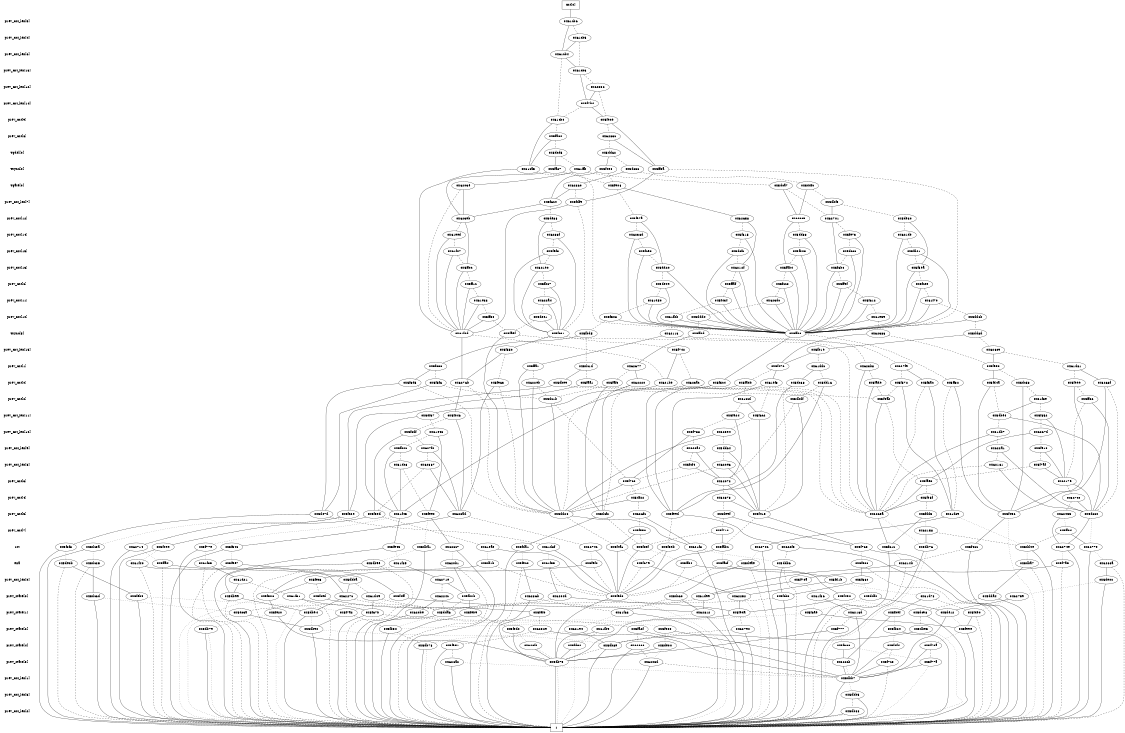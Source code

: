 digraph "DD" {
size = "7.5,10"
center = true;
edge [dir = none];
{ node [shape = plaintext];
  edge [style = invis];
  "CONST NODES" [style = invis];
" prev_cnt_len[5] " -> " prev_cnt_len[4] " -> " prev_cnt_len[6] " -> " prev_cnt_len[13] " -> " prev_cnt_len[12] " -> " prev_cnt_len[14] " -> " prev_cnt[9] " -> " prev_cnt[8] " -> " Tgdel[0] " -> " Tsync[0] " -> " Tgate[0] " -> " prev_cnt_len[7] " -> " prev_cnt[12] " -> " prev_cnt[14] " -> " prev_cnt[15] " -> " prev_cnt[13] " -> " prev_cnt[6] " -> " prev_cnt[11] " -> " prev_cnt[10] " -> " Tsync[5] " -> " prev_cnt_len[15] " -> " prev_cnt[1] " -> " prev_cnt[0] " -> " prev_cnt[2] " -> " prev_cnt_len[11] " -> " prev_cnt_len[10] " -> " prev_cnt_len[9] " -> " prev_cnt_len[8] " -> " prev_cnt[3] " -> " prev_cnt[4] " -> " prev_cnt[5] " -> " prev_cnt[7] " -> " rst " -> " ena " -> " prev_cnt_len[0] " -> " prev_state[0] " -> " prev_state[1] " -> " prev_state[2] " -> " prev_state[4] " -> " prev_state[3] " -> " prev_cnt_len[1] " -> " prev_cnt_len[3] " -> " prev_cnt_len[2] " -> "CONST NODES"; 
}
{ rank = same; node [shape = box]; edge [style = invis];
"  cnt[0]  "; }
{ rank = same; " prev_cnt_len[5] ";
"0x61cb6";
}
{ rank = same; " prev_cnt_len[4] ";
"0x61cb5";
}
{ rank = same; " prev_cnt_len[6] ";
"0x61cb4";
}
{ rank = same; " prev_cnt_len[13] ";
"0x61cb3";
}
{ rank = same; " prev_cnt_len[12] ";
"0x62332";
}
{ rank = same; " prev_cnt_len[14] ";
"0x5f7b4";
}
{ rank = same; " prev_cnt[9] ";
"0x61cb0";
"0x5f90e";
}
{ rank = same; " prev_cnt[8] ";
"0x5fa62";
"0x6283c";
}
{ rank = same; " Tgdel[0] ";
"0x5dcd5";
"0x5dd62";
}
{ rank = same; " Tsync[0] ";
"0x5dc36";
"0x5fa67";
"0x61ffb";
"0x61ca5";
"0x5ff3a";
"0x5f4e8";
}
{ rank = same; " Tgate[0] ";
"0x62360";
"0x5f906";
"0x6203e";
"0x5dca7";
"0x5ddfc";
}
{ rank = same; " prev_cnt_len[7] ";
"0x5fdf9";
"0x5f6c4";
"0x5dbf5";
}
{ rank = same; " prev_cnt[12] ";
"0x623c5";
"0x5de88";
"0x623eb";
"0x62658";
"0x5de30";
"0x62701";
"0x5fe7a";
}
{ rank = same; " prev_cnt[14] ";
"0x6238f";
"0x621de";
"0x5dd33";
"0x5f615";
"0x5fe73";
"0x61eed";
"0x6238d";
}
{ rank = same; " prev_cnt[15] ";
"0x61f07";
"0x5dcc6";
"0x5fc98";
"0x5fb03";
"0x5dcfc";
"0x5fd21";
"0x5f9f3";
}
{ rank = same; " prev_cnt[13] ";
"0x5f6bc";
"0x5f59a";
"0x5ff0c";
"0x6212f";
"0x5fab4";
"0x5dd20";
"0x62190";
}
{ rank = same; " prev_cnt[6] ";
"0x5ffaf";
"0x5fb67";
"0x5fcc8";
"0x5fcee";
"0x5ff9f";
"0x5ff1c";
"0x5de49";
}
{ rank = same; " prev_cnt[11] ";
"0x623dc";
"0x622a4";
"0x61d50";
"0x5f43f";
"0x61e33";
"0x61f70";
"0x5f612";
}
{ rank = same; " prev_cnt[10] ";
"0x5dee1";
"0x5ff30";
"0x5ddd4";
"0x5f508";
"0x5ddcb";
"0x61e59";
"0x61fbb";
}
{ rank = same; " Tsync[5] ";
"0x5fc31";
"0x5faef";
"0x5fbd5";
"0x62113";
"0x5dd8d";
"0x61f2d";
"0x5ff2d";
"0x5ff2c";
"0x62386";
}
{ rank = same; " prev_cnt_len[15] ";
"0x5f550";
"0x5f742";
"0x5fb19";
"0x626c9";
}
{ rank = same; " prev_cnt[1] ";
"0x627f9";
"0x5dc1d";
"0x5f836";
"0x5ffa1";
"0x61d81";
"0x62677";
"0x61ddc";
"0x5f953";
"0x623b8";
"0x5f476";
}
{ rank = same; " prev_cnt[0] ";
"0x5f5c4";
"0x5f5f6";
"0x5faa1";
"0x5f5ac";
"0x621be";
"0x5fa0b";
"0x5f963";
"0x5f3d5";
"0x5fafc";
"0x5fd4a";
"0x5f572";
"0x5f999";
"0x623ac";
"0x6276b";
"0x5dd16";
"0x62220";
"0x61ef8";
"0x5fad9";
"0x5dc53";
"0x5dbe9";
"0x5ff82";
"0x6268f";
"0x5dc68";
"0x622eb";
}
{ rank = same; " prev_cnt[2] ";
"0x5f4ab";
"0x61f3e";
"0x5dc1b";
"0x5ff66";
"0x61ccd";
"0x5dbdf";
}
{ rank = same; " prev_cnt_len[11] ";
"0x5fb46";
"0x5dbe4";
"0x5f924";
"0x5f6c2";
"0x5df37";
"0x5f852";
}
{ rank = same; " prev_cnt_len[10] ";
"0x61e43";
"0x62394";
"0x61db7";
"0x5f738";
"0x6267d";
"0x5fcdf";
}
{ rank = same; " prev_cnt_len[9] ";
"0x622a1";
"0x626a4";
"0x5dd64";
"0x5fb2c";
"0x5f918";
"0x627f0";
}
{ rank = same; " prev_cnt_len[8] ";
"0x62181";
"0x61dc6";
"0x5fcf4";
"0x620e6";
"0x62387";
"0x5f7af";
}
{ rank = same; " prev_cnt[3] ";
"0x5f7c0";
"0x62072";
"0x62179";
"0x5fae3";
}
{ rank = same; " prev_cnt[4] ";
"0x62878";
"0x5df22";
"0x627c0";
"0x5f95f";
}
{ rank = same; " prev_cnt[5] ";
"0x5fee0";
"0x62455";
"0x626fc";
"0x5dcf2";
"0x5f415";
"0x628ad";
"0x6265a";
"0x5dc80";
"0x5f456";
"0x5de9f";
"0x61dc9";
"0x61f45";
"0x5fe29";
"0x5dd28";
"0x5fe9d";
"0x5de7d";
"0x5f5ed";
"0x5fdd5";
}
{ rank = same; " prev_cnt[7] ";
"0x5ff04";
"0x5fe58";
"0x5f712";
"0x62158";
}
{ rank = same; " rst ";
"0x6277e";
"0x5fda1";
"0x6274c";
"0x5fe45";
"0x61eae";
"0x6274e";
"0x5f46c";
"0x5f81c";
"0x5f8f8";
"0x5f54c";
"0x5fc9f";
"0x5f763";
"0x5dba1";
"0x5fabc";
"0x5dc5a";
"0x5dd4e";
"0x62714";
"0x5f77e";
"0x61d8f";
"0x626c7";
"0x6270c";
"0x622f5";
"0x621f8";
"0x5db76";
"0x5f4a1";
"0x5f59b";
"0x5f499";
}
{ rank = same; " ena ";
"0x5dc25";
"0x5ddb6";
"0x61f35";
"0x5f9f2";
"0x5de0b";
"0x5deae";
"0x6214b";
"0x5df1b";
"0x61f55";
"0x5f9e7";
"0x620b1";
"0x5f7a5";
"0x5dba7";
"0x5facf";
"0x6266a";
"0x5db9e";
"0x5ffa4";
"0x5ff34";
"0x61f85";
"0x5f679";
"0x5f53c";
"0x5fec0";
"0x61f40";
}
{ rank = same; " prev_cnt_len[0] ";
"0x5dbba";
"0x5f664";
"0x5f70a";
"0x5fd1b";
"0x61d21";
"0x5fec3";
"0x5de0c";
"0x6271e";
}
{ rank = same; " prev_state[0] ";
"0x5db99";
"0x5feb5";
"0x61f31";
"0x5f506";
"0x5f4ff";
"0x61d78";
"0x5dda4";
"0x6204d";
"0x62252";
"0x5fced";
"0x6286b";
"0x5ddf2";
"0x5fcb3";
"0x5dc60";
"0x6224c";
"0x5fed8";
"0x61f36";
"0x6227c";
"0x62759";
"0x61d99";
"0x5fb2b";
"0x5dc6d";
"0x5f450";
"0x61d09";
}
{ rank = same; " prev_state[1] ";
"0x5dc3a";
"0x5dda6";
"0x5f7a2";
"0x5db94";
"0x5feb9";
"0x5fde0";
"0x61f63";
"0x5f67b";
"0x5f9da";
"0x5f6ae";
"0x5dc98";
"0x5de12";
"0x5fef0";
"0x5fe20";
"0x620be";
"0x5fbef";
"0x6216d";
"0x62812";
}
{ rank = same; " prev_state[2] ";
"0x5fed0";
"0x5db90";
"0x62790";
"0x5fb24";
"0x62329";
"0x62194";
"0x5f900";
"0x5f99e";
"0x5fa2f";
"0x5dbe5";
"0x61fb9";
"0x5fb50";
"0x5db79";
"0x5f777";
}
{ rank = same; " prev_state[4] ";
"0x5f4f4";
"0x626f2";
"0x5fd32";
"0x5de00";
"0x5db8e";
"0x5f668";
"0x5f73a";
"0x5f951";
"0x5db78";
"0x62868";
}
{ rank = same; " prev_state[3] ";
"0x622cb";
"0x5f77a";
"0x5f7c3";
"0x626a2";
"0x6203d";
"0x5db75";
}
{ rank = same; " prev_cnt_len[1] ";
"0x5dbb7";
}
{ rank = same; " prev_cnt_len[3] ";
"0x5dbb5";
}
{ rank = same; " prev_cnt_len[2] ";
"0x5db88";
}
{ rank = same; "CONST NODES";
{ node [shape = box]; "0x5db40";
}
}
"  cnt[0]  " -> "0x61cb6" [style = solid];
"0x61cb6" -> "0x61cb4";
"0x61cb6" -> "0x61cb5" [style = dashed];
"0x61cb5" -> "0x61cb4";
"0x61cb5" -> "0x61cb3" [style = dashed];
"0x61cb4" -> "0x61cb3";
"0x61cb4" -> "0x61cb0" [style = dashed];
"0x61cb3" -> "0x5f7b4";
"0x61cb3" -> "0x62332" [style = dashed];
"0x62332" -> "0x5f7b4";
"0x62332" -> "0x5f90e" [style = dashed];
"0x5f7b4" -> "0x5f90e";
"0x5f7b4" -> "0x61cb0" [style = dashed];
"0x61cb0" -> "0x61ca5";
"0x61cb0" -> "0x5fa62" [style = dashed];
"0x5f90e" -> "0x5ff3a";
"0x5f90e" -> "0x6283c" [style = dashed];
"0x5fa62" -> "0x61ca5";
"0x5fa62" -> "0x5dcd5" [style = dashed];
"0x6283c" -> "0x5ff3a";
"0x6283c" -> "0x5dd62" [style = dashed];
"0x5dcd5" -> "0x5fa67";
"0x5dcd5" -> "0x61ffb" [style = dashed];
"0x5dd62" -> "0x5f4e8";
"0x5dd62" -> "0x5dc36" [style = dashed];
"0x5dc36" -> "0x62360";
"0x5dc36" -> "0x5ddfc" [style = dashed];
"0x5fa67" -> "0x623eb";
"0x5fa67" -> "0x5f906" [style = dashed];
"0x61ffb" -> "0x6203e";
"0x61ffb" -> "0x5dca7" [style = dashed];
"0x61ca5" -> "0x61f2d";
"0x61ca5" -> "0x5ff2c" [style = dashed];
"0x5ff3a" -> "0x5fdf9";
"0x5ff3a" -> "0x5ff2c" [style = dashed];
"0x5f4e8" -> "0x5f6c4";
"0x5f4e8" -> "0x5f906" [style = dashed];
"0x62360" -> "0x5f6c4";
"0x62360" -> "0x5fdf9" [style = dashed];
"0x5f906" -> "0x62658";
"0x5f906" -> "0x5fe7a" [style = dashed];
"0x6203e" -> "0x623eb";
"0x6203e" -> "0x61f2d" [style = dashed];
"0x5dca7" -> "0x623c5";
"0x5dca7" -> "0x62701" [style = dashed];
"0x5ddfc" -> "0x623c5";
"0x5ddfc" -> "0x5dbf5" [style = dashed];
"0x5fdf9" -> "0x61f2d";
"0x5fdf9" -> "0x5fc31" [style = dashed];
"0x5f6c4" -> "0x623eb";
"0x5f6c4" -> "0x5de88" [style = dashed];
"0x5dbf5" -> "0x62701";
"0x5dbf5" -> "0x5de30" [style = dashed];
"0x623c5" -> "0x5fab4";
"0x623c5" -> "0x5dd33" [style = dashed];
"0x5de88" -> "0x62190";
"0x5de88" -> "0x6238f" [style = dashed];
"0x623eb" -> "0x5ff0c";
"0x623eb" -> "0x61eed" [style = dashed];
"0x62658" -> "0x6212f";
"0x62658" -> "0x5f615" [style = dashed];
"0x5de30" -> "0x5f59a";
"0x5de30" -> "0x621de" [style = dashed];
"0x62701" -> "0x5f6bc";
"0x62701" -> "0x5fe73" [style = dashed];
"0x5fe7a" -> "0x5dd20";
"0x5fe7a" -> "0x6238d" [style = dashed];
"0x6238f" -> "0x5fc31";
"0x6238f" -> "0x5f9f3" [style = dashed];
"0x621de" -> "0x5ff2c";
"0x621de" -> "0x5fd21" [style = dashed];
"0x5dd33" -> "0x5ff2c";
"0x5dd33" -> "0x5fb03" [style = dashed];
"0x5f615" -> "0x5ff2c";
"0x5f615" -> "0x5dcfc" [style = dashed];
"0x5fe73" -> "0x5ff2c";
"0x5fe73" -> "0x5dcc6" [style = dashed];
"0x61eed" -> "0x61f2d";
"0x61eed" -> "0x61f07" [style = dashed];
"0x6238d" -> "0x5ff2c";
"0x6238d" -> "0x5fc98" [style = dashed];
"0x61f07" -> "0x61f2d";
"0x61f07" -> "0x5ff0c" [style = dashed];
"0x5dcc6" -> "0x5ff2c";
"0x5dcc6" -> "0x5f6bc" [style = dashed];
"0x5fc98" -> "0x5ff2c";
"0x5fc98" -> "0x5dd20" [style = dashed];
"0x5fb03" -> "0x5ff2c";
"0x5fb03" -> "0x5fab4" [style = dashed];
"0x5dcfc" -> "0x5ff2c";
"0x5dcfc" -> "0x6212f" [style = dashed];
"0x5fd21" -> "0x5ff2c";
"0x5fd21" -> "0x5f59a" [style = dashed];
"0x5f9f3" -> "0x5fc31";
"0x5f9f3" -> "0x62190" [style = dashed];
"0x5f6bc" -> "0x5ff2c";
"0x5f6bc" -> "0x5ff9f" [style = dashed];
"0x5f59a" -> "0x5ff2c";
"0x5f59a" -> "0x5fcee" [style = dashed];
"0x5ff0c" -> "0x61f2d";
"0x5ff0c" -> "0x5ff1c" [style = dashed];
"0x6212f" -> "0x5ff2c";
"0x6212f" -> "0x5ffaf" [style = dashed];
"0x5fab4" -> "0x5ff2c";
"0x5fab4" -> "0x5fcc8" [style = dashed];
"0x5dd20" -> "0x5ff2c";
"0x5dd20" -> "0x5de49" [style = dashed];
"0x62190" -> "0x5fc31";
"0x62190" -> "0x5fb67" [style = dashed];
"0x5ffaf" -> "0x5ff2c";
"0x5ffaf" -> "0x5f43f" [style = dashed];
"0x5fb67" -> "0x5fc31";
"0x5fb67" -> "0x622a4" [style = dashed];
"0x5fcc8" -> "0x5ff2c";
"0x5fcc8" -> "0x623dc" [style = dashed];
"0x5fcee" -> "0x5ff2c";
"0x5fcee" -> "0x61f70" [style = dashed];
"0x5ff9f" -> "0x5ff2c";
"0x5ff9f" -> "0x5f612" [style = dashed];
"0x5ff1c" -> "0x61f2d";
"0x5ff1c" -> "0x61e33" [style = dashed];
"0x5de49" -> "0x5ff2c";
"0x5de49" -> "0x61d50" [style = dashed];
"0x623dc" -> "0x5ff2c";
"0x623dc" -> "0x5ddd4" [style = dashed];
"0x622a4" -> "0x5fc31";
"0x622a4" -> "0x5dee1" [style = dashed];
"0x61d50" -> "0x5ff2c";
"0x61d50" -> "0x5f508" [style = dashed];
"0x5f43f" -> "0x5ff2c";
"0x5f43f" -> "0x61fbb" [style = dashed];
"0x61e33" -> "0x61f2d";
"0x61e33" -> "0x5ff30" [style = dashed];
"0x61f70" -> "0x5ff2c";
"0x61f70" -> "0x5ddcb" [style = dashed];
"0x5f612" -> "0x5ff2c";
"0x5f612" -> "0x61e59" [style = dashed];
"0x5dee1" -> "0x5fc31";
"0x5dee1" -> "0x5faef" [style = dashed];
"0x5ff30" -> "0x61f2d";
"0x5ff30" -> "0x5faef" [style = dashed];
"0x5ddd4" -> "0x5ff2c";
"0x5ddd4" -> "0x5ff2d" [style = dashed];
"0x5f508" -> "0x5ff2c";
"0x5f508" -> "0x5fbd5" [style = dashed];
"0x5ddcb" -> "0x5ff2c";
"0x5ddcb" -> "0x5dd8d" [style = dashed];
"0x61e59" -> "0x5ff2c";
"0x61e59" -> "0x62386" [style = dashed];
"0x61fbb" -> "0x5ff2c";
"0x61fbb" -> "0x62113" [style = dashed];
"0x5fc31" -> "0x5f550";
"0x5fc31" -> "0x5f742" [style = dashed];
"0x5faef" -> "0x5dd28";
"0x5faef" -> "0x6265a" [style = dashed];
"0x5fbd5" -> "0x5f836";
"0x5fbd5" -> "0x5dc1d" [style = dashed];
"0x62113" -> "0x5ffa1";
"0x62113" -> "0x623b8" [style = dashed];
"0x5dd8d" -> "0x5fb19";
"0x5dd8d" -> "0x626c9" [style = dashed];
"0x61f2d" -> "0x6276b";
"0x61f2d" -> "0x621be" [style = dashed];
"0x5ff2d" -> "0x62677";
"0x5ff2d" -> "0x627f9" [style = dashed];
"0x5ff2c" -> "0x5f5c4";
"0x5ff2c" -> "0x5ff82" [style = dashed];
"0x62386" -> "0x5f476";
"0x62386" -> "0x5f953" [style = dashed];
"0x5f550" -> "0x6276b";
"0x5f550" -> "0x5f963" [style = dashed];
"0x5f742" -> "0x621be";
"0x5f742" -> "0x623ac" [style = dashed];
"0x5fb19" -> "0x5f476";
"0x5fb19" -> "0x61ddc" [style = dashed];
"0x626c9" -> "0x5f953";
"0x626c9" -> "0x61d81" [style = dashed];
"0x627f9" -> "0x5f5ac";
"0x627f9" -> "0x5f572" [style = dashed];
"0x5dc1d" -> "0x5dbe9";
"0x5dc1d" -> "0x5faa1" [style = dashed];
"0x5f836" -> "0x5f3d5";
"0x5f836" -> "0x5f5f6" [style = dashed];
"0x5ffa1" -> "0x5dd28";
"0x5ffa1" -> "0x622eb" [style = dashed];
"0x61d81" -> "0x6268f";
"0x61d81" -> "0x5f999" [style = dashed];
"0x62677" -> "0x62220";
"0x62677" -> "0x5fafc" [style = dashed];
"0x61ddc" -> "0x5dc68";
"0x61ddc" -> "0x5dd16" [style = dashed];
"0x5f953" -> "0x5fd4a";
"0x5f953" -> "0x5dc53" [style = dashed];
"0x623b8" -> "0x6265a";
"0x623b8" -> "0x5fad9" [style = dashed];
"0x5f476" -> "0x61ef8";
"0x5f476" -> "0x5fa0b" [style = dashed];
"0x5f5c4" -> "0x5fe9d";
"0x5f5c4" -> "0x5dcf2" [style = dashed];
"0x5f5f6" -> "0x5de7d";
"0x5f5f6" -> "0x5dc1b" [style = dashed];
"0x5faa1" -> "0x5fe29";
"0x5faa1" -> "0x5f4ab" [style = dashed];
"0x5f5ac" -> "0x61dc9";
"0x5f5ac" -> "0x6265a" [style = dashed];
"0x621be" -> "0x5df37";
"0x621be" -> "0x6265a" [style = dashed];
"0x5fa0b" -> "0x5fe9d";
"0x5fa0b" -> "0x61ccd" [style = dashed];
"0x5f963" -> "0x628ad";
"0x5f963" -> "0x5dd28" [style = dashed];
"0x5f3d5" -> "0x5de7d";
"0x5f3d5" -> "0x5dd28" [style = dashed];
"0x5fafc" -> "0x5dcf2";
"0x5fafc" -> "0x5dc1b" [style = dashed];
"0x5fd4a" -> "0x5f456";
"0x5fd4a" -> "0x5dbe4" [style = dashed];
"0x5f572" -> "0x61dc9";
"0x5f572" -> "0x5f4ab" [style = dashed];
"0x5f999" -> "0x5f456";
"0x5f999" -> "0x5ff66" [style = dashed];
"0x623ac" -> "0x61f45";
"0x623ac" -> "0x6265a" [style = dashed];
"0x6276b" -> "0x5fb46";
"0x6276b" -> "0x5dd28" [style = dashed];
"0x5dd16" -> "0x5fe9d";
"0x5dd16" -> "0x5dbdf" [style = dashed];
"0x62220" -> "0x5dcf2";
"0x62220" -> "0x5dd28" [style = dashed];
"0x61ef8" -> "0x5fe9d";
"0x61ef8" -> "0x5f6c2" [style = dashed];
"0x5fad9" -> "0x6265a";
"0x5fad9" -> "0x5f4ab" [style = dashed];
"0x5dc53" -> "0x5f456";
"0x5dc53" -> "0x61f3e" [style = dashed];
"0x5dbe9" -> "0x5fe29";
"0x5dbe9" -> "0x6265a" [style = dashed];
"0x5ff82" -> "0x5f456";
"0x5ff82" -> "0x61dc9" [style = dashed];
"0x6268f" -> "0x5f456";
"0x6268f" -> "0x5dc80" [style = dashed];
"0x5dc68" -> "0x5fe9d";
"0x5dc68" -> "0x5f415" [style = dashed];
"0x622eb" -> "0x5dd28";
"0x622eb" -> "0x5dc1b" [style = dashed];
"0x5f4ab" -> "0x6265a";
"0x5f4ab" -> "0x5fae3" [style = dashed];
"0x61f3e" -> "0x5dbe4";
"0x61f3e" -> "0x5f852" [style = dashed];
"0x5dc1b" -> "0x5dd28";
"0x5dc1b" -> "0x5f7c0" [style = dashed];
"0x5ff66" -> "0x5dc80";
"0x5ff66" -> "0x62179" [style = dashed];
"0x61ccd" -> "0x5f6c2";
"0x61ccd" -> "0x5f924" [style = dashed];
"0x5dbdf" -> "0x5f415";
"0x5dbdf" -> "0x62072" [style = dashed];
"0x5fb46" -> "0x628ad";
"0x5fb46" -> "0x5fcdf" [style = dashed];
"0x5dbe4" -> "0x5dc80";
"0x5dbe4" -> "0x61db7" [style = dashed];
"0x5f924" -> "0x62072";
"0x5f924" -> "0x5f738" [style = dashed];
"0x5f6c2" -> "0x5f415";
"0x5f6c2" -> "0x62394" [style = dashed];
"0x5df37" -> "0x61f45";
"0x5df37" -> "0x61e43" [style = dashed];
"0x5f852" -> "0x62179";
"0x5f852" -> "0x6267d" [style = dashed];
"0x61e43" -> "0x5fee0";
"0x61e43" -> "0x5fb2c" [style = dashed];
"0x62394" -> "0x5dd28";
"0x62394" -> "0x5dd64" [style = dashed];
"0x61db7" -> "0x6265a";
"0x61db7" -> "0x622a1" [style = dashed];
"0x5f738" -> "0x5f7c0";
"0x5f738" -> "0x626a4" [style = dashed];
"0x6267d" -> "0x5fae3";
"0x6267d" -> "0x5f918" [style = dashed];
"0x5fcdf" -> "0x5f5ed";
"0x5fcdf" -> "0x627f0" [style = dashed];
"0x622a1" -> "0x5dc80";
"0x622a1" -> "0x62181" [style = dashed];
"0x626a4" -> "0x62072";
"0x626a4" -> "0x5fcf4" [style = dashed];
"0x5dd64" -> "0x5f415";
"0x5dd64" -> "0x620e6" [style = dashed];
"0x5fb2c" -> "0x61f45";
"0x5fb2c" -> "0x61dc6" [style = dashed];
"0x5f918" -> "0x62179";
"0x5f918" -> "0x5f7af" [style = dashed];
"0x627f0" -> "0x628ad";
"0x627f0" -> "0x62387" [style = dashed];
"0x62181" -> "0x5dc80";
"0x62181" -> "0x6265a" [style = dashed];
"0x61dc6" -> "0x61f45";
"0x61dc6" -> "0x5fee0" [style = dashed];
"0x5fcf4" -> "0x62072";
"0x5fcf4" -> "0x5f7c0" [style = dashed];
"0x620e6" -> "0x5f415";
"0x620e6" -> "0x5dd28" [style = dashed];
"0x62387" -> "0x628ad";
"0x62387" -> "0x5f5ed" [style = dashed];
"0x5f7af" -> "0x62179";
"0x5f7af" -> "0x5fae3" [style = dashed];
"0x5f7c0" -> "0x5dd28";
"0x5f7c0" -> "0x5df22" [style = dashed];
"0x62072" -> "0x5f415";
"0x62072" -> "0x62878" [style = dashed];
"0x62179" -> "0x5dc80";
"0x62179" -> "0x627c0" [style = dashed];
"0x5fae3" -> "0x6265a";
"0x5fae3" -> "0x5f95f" [style = dashed];
"0x62878" -> "0x5f415";
"0x62878" -> "0x5de9f" [style = dashed];
"0x5df22" -> "0x5dd28";
"0x5df22" -> "0x626fc" [style = dashed];
"0x627c0" -> "0x5dc80";
"0x627c0" -> "0x62455" [style = dashed];
"0x5f95f" -> "0x6265a";
"0x5f95f" -> "0x5fdd5" [style = dashed];
"0x5fee0" -> "0x626c7";
"0x5fee0" -> "0x5dba1" [style = dotted];
"0x62455" -> "0x6274e";
"0x62455" -> "0x5ff04" [style = dotted];
"0x626fc" -> "0x621f8";
"0x626fc" -> "0x5fe58" [style = dashed];
"0x5dcf2" -> "0x5fda1";
"0x5dcf2" -> "0x5fc9f" [style = dashed];
"0x5f415" -> "0x5f763";
"0x5f415" -> "0x5fabc" [style = dashed];
"0x628ad" -> "0x5f54c";
"0x628ad" -> "0x6274c" [style = dashed];
"0x6265a" -> "0x5f81c";
"0x6265a" -> "0x5db76" [style = dotted];
"0x5dc80" -> "0x6274e";
"0x5dc80" -> "0x6277e" [style = dotted];
"0x5f456" -> "0x5f46c";
"0x5f456" -> "0x5db40" [style = dotted];
"0x5de9f" -> "0x5f763";
"0x5de9f" -> "0x5f712" [style = dashed];
"0x61dc9" -> "0x6270c";
"0x61dc9" -> "0x5dd4e" [style = dotted];
"0x61f45" -> "0x5fe45";
"0x61f45" -> "0x5f77e" [style = dotted];
"0x5fe29" -> "0x62714";
"0x5fe29" -> "0x5dc5a" [style = dotted];
"0x5dd28" -> "0x621f8";
"0x5dd28" -> "0x5f4a1" [style = dashed];
"0x5fe9d" -> "0x622f5";
"0x5fe9d" -> "0x5f59b" [style = dashed];
"0x5de7d" -> "0x5f8f8";
"0x5de7d" -> "0x61d8f" [style = dashed];
"0x5f5ed" -> "0x5f499";
"0x5f5ed" -> "0x61eae" [style = dashed];
"0x5fdd5" -> "0x5f81c";
"0x5fdd5" -> "0x62158" [style = dotted];
"0x5ff04" -> "0x6277e";
"0x5ff04" -> "0x5dd4e" [style = dashed];
"0x5fe58" -> "0x5f4a1";
"0x5fe58" -> "0x5fc9f" [style = dashed];
"0x5f712" -> "0x5fabc";
"0x5f712" -> "0x5fc9f" [style = dashed];
"0x62158" -> "0x5db76";
"0x62158" -> "0x5dd4e" [style = dashed];
"0x6277e" -> "0x5db40";
"0x6277e" -> "0x6266a" [style = dotted];
"0x5fda1" -> "0x5db40";
"0x5fda1" -> "0x5fec0" [style = dotted];
"0x6274c" -> "0x5fed8";
"0x6274c" -> "0x5f9f2" [style = dotted];
"0x5fe45" -> "0x5db40";
"0x5fe45" -> "0x61f85" [style = dotted];
"0x61eae" -> "0x5fed8";
"0x61eae" -> "0x5df1b" [style = dotted];
"0x6274e" -> "0x5db40";
"0x6274e" -> "0x5f7a5" [style = dotted];
"0x5f46c" -> "0x5db40";
"0x5f46c" -> "0x6214b" [style = dashed];
"0x5f81c" -> "0x5db40";
"0x5f81c" -> "0x6214b" [style = dotted];
"0x5f8f8" -> "0x5db40";
"0x5f8f8" -> "0x5de0b" [style = dotted];
"0x5f54c" -> "0x5db40";
"0x5f54c" -> "0x5f9e7" [style = dotted];
"0x5fc9f" -> "0x5fed8";
"0x5fc9f" -> "0x5ff34" [style = dotted];
"0x5f763" -> "0x5db40";
"0x5f763" -> "0x5f53c" [style = dotted];
"0x5dba1" -> "0x5db40";
"0x5dba1" -> "0x5db9e" [style = dotted];
"0x5fabc" -> "0x5fed8";
"0x5fabc" -> "0x5facf" [style = dotted];
"0x5dc5a" -> "0x5db40";
"0x5dc5a" -> "0x5dc25" [style = dotted];
"0x5dd4e" -> "0x5db40";
"0x5dd4e" -> "0x5dba7" [style = dotted];
"0x62714" -> "0x5db40";
"0x62714" -> "0x5ffa4" [style = dotted];
"0x5f77e" -> "0x5db40";
"0x5f77e" -> "0x61f35" [style = dotted];
"0x61d8f" -> "0x5fed8";
"0x61d8f" -> "0x61f55" [style = dotted];
"0x626c7" -> "0x5db40";
"0x626c7" -> "0x620b1" [style = dotted];
"0x6270c" -> "0x5db40";
"0x6270c" -> "0x5deae" [style = dotted];
"0x622f5" -> "0x5db40";
"0x622f5" -> "0x5ddb6" [style = dashed];
"0x621f8" -> "0x5db40";
"0x621f8" -> "0x5ddb6" [style = dotted];
"0x5db76" -> "0x5db40";
"0x5db76" -> "0x5db40" [style = dotted];
"0x5f4a1" -> "0x5fed8";
"0x5f4a1" -> "0x5f679" [style = dotted];
"0x5f59b" -> "0x5fed8";
"0x5f59b" -> "0x5f679" [style = dashed];
"0x5f499" -> "0x5db40";
"0x5f499" -> "0x61f40" [style = dotted];
"0x5dc25" -> "0x5dc6d";
"0x5dc25" -> "0x5db40" [style = dashed];
"0x5ddb6" -> "0x5fcb3";
"0x5ddb6" -> "0x5db40" [style = dashed];
"0x61f35" -> "0x61d21";
"0x61f35" -> "0x5db40" [style = dashed];
"0x5f9f2" -> "0x5fec3";
"0x5f9f2" -> "0x5fed8" [style = dashed];
"0x5de0b" -> "0x5feb5";
"0x5de0b" -> "0x5db40" [style = dashed];
"0x5deae" -> "0x5dc60";
"0x5deae" -> "0x5db40" [style = dashed];
"0x6214b" -> "0x61d99";
"0x6214b" -> "0x5db40" [style = dashed];
"0x5df1b" -> "0x5f506";
"0x5df1b" -> "0x5fed8" [style = dashed];
"0x61f55" -> "0x6204d";
"0x61f55" -> "0x5fed8" [style = dashed];
"0x5f9e7" -> "0x5dbba";
"0x5f9e7" -> "0x5db40" [style = dashed];
"0x620b1" -> "0x5fb2b";
"0x620b1" -> "0x5db40" [style = dashed];
"0x5f7a5" -> "0x5f70a";
"0x5f7a5" -> "0x5db40" [style = dashed];
"0x5dba7" -> "0x5dda4";
"0x5dba7" -> "0x5db40" [style = dashed];
"0x5facf" -> "0x5fd1b";
"0x5facf" -> "0x5fed8" [style = dashed];
"0x6266a" -> "0x5de0c";
"0x6266a" -> "0x5db40" [style = dashed];
"0x5db9e" -> "0x5db99";
"0x5db9e" -> "0x5db40" [style = dashed];
"0x5ffa4" -> "0x5f4ff";
"0x5ffa4" -> "0x5db40" [style = dashed];
"0x5ff34" -> "0x5f450";
"0x5ff34" -> "0x5fed8" [style = dashed];
"0x61f85" -> "0x6271e";
"0x61f85" -> "0x5db40" [style = dashed];
"0x5f679" -> "0x62252";
"0x5f679" -> "0x5fed8" [style = dashed];
"0x5f53c" -> "0x5f664";
"0x5f53c" -> "0x5db40" [style = dashed];
"0x5fec0" -> "0x6286b";
"0x5fec0" -> "0x5db40" [style = dashed];
"0x61f40" -> "0x6227c";
"0x61f40" -> "0x5db40" [style = dashed];
"0x5dbba" -> "0x6227c";
"0x5dbba" -> "0x61d09" [style = dashed];
"0x5f664" -> "0x5fcb3";
"0x5f664" -> "0x5ddf2" [style = dotted];
"0x5f70a" -> "0x61d99";
"0x5f70a" -> "0x61f36" [style = dotted];
"0x5fd1b" -> "0x62252";
"0x5fd1b" -> "0x61d78" [style = dotted];
"0x61d21" -> "0x5db99";
"0x61d21" -> "0x61f31" [style = dashed];
"0x5fec3" -> "0x5f506";
"0x5fec3" -> "0x5fced" [style = dashed];
"0x5de0c" -> "0x5db40";
"0x5de0c" -> "0x62759" [style = dotted];
"0x6271e" -> "0x5fb2b";
"0x6271e" -> "0x6224c" [style = dashed];
"0x5db99" -> "0x5db94";
"0x5db99" -> "0x5db40" [style = dashed];
"0x5feb5" -> "0x5db40";
"0x5feb5" -> "0x5f7a2" [style = dotted];
"0x61f31" -> "0x5f67b";
"0x61f31" -> "0x5db40" [style = dashed];
"0x5f506" -> "0x5fe20";
"0x5f506" -> "0x5db40" [style = dotted];
"0x5f4ff" -> "0x62812";
"0x5f4ff" -> "0x5f7a2" [style = dotted];
"0x61d78" -> "0x5fbef";
"0x61d78" -> "0x5fde0" [style = dashed];
"0x5dda4" -> "0x5db40";
"0x5dda4" -> "0x5dc98" [style = dashed];
"0x6204d" -> "0x5f9da";
"0x6204d" -> "0x5dc3a" [style = dashed];
"0x62252" -> "0x5f9da";
"0x62252" -> "0x5db40" [style = dotted];
"0x5fced" -> "0x5fef0";
"0x5fced" -> "0x5db40" [style = dotted];
"0x6286b" -> "0x5db40";
"0x6286b" -> "0x61f63" [style = dashed];
"0x5ddf2" -> "0x5de12";
"0x5ddf2" -> "0x5f6ae" [style = dotted];
"0x5fcb3" -> "0x5db40";
"0x5fcb3" -> "0x5dda6" [style = dashed];
"0x5dc60" -> "0x62812";
"0x5dc60" -> "0x61f63" [style = dashed];
"0x6224c" -> "0x620be";
"0x6224c" -> "0x5dda6" [style = dashed];
"0x5fed8" -> "0x5db75";
"0x5fed8" -> "0x5db40" [style = dotted];
"0x61f36" -> "0x6216d";
"0x61f36" -> "0x5f6ae" [style = dotted];
"0x6227c" -> "0x5db94";
"0x6227c" -> "0x5dda6" [style = dashed];
"0x62759" -> "0x5de12";
"0x62759" -> "0x5fde0" [style = dotted];
"0x61d99" -> "0x62812";
"0x61d99" -> "0x5dda6" [style = dashed];
"0x5fb2b" -> "0x5feb9";
"0x5fb2b" -> "0x5dda6" [style = dashed];
"0x5dc6d" -> "0x5db40";
"0x5dc6d" -> "0x5dc3a" [style = dotted];
"0x5f450" -> "0x5f9da";
"0x5f450" -> "0x5dc98" [style = dotted];
"0x61d09" -> "0x5f67b";
"0x61d09" -> "0x5dda6" [style = dashed];
"0x5dc3a" -> "0x5db90";
"0x5dc3a" -> "0x5db40" [style = dotted];
"0x5dda6" -> "0x5db40";
"0x5dda6" -> "0x5fb50" [style = dotted];
"0x5f7a2" -> "0x5db90";
"0x5f7a2" -> "0x5fb50" [style = dashed];
"0x5db94" -> "0x5db40";
"0x5db94" -> "0x5db90" [style = dotted];
"0x5feb9" -> "0x5db40";
"0x5feb9" -> "0x5fed0" [style = dashed];
"0x5fde0" -> "0x5f99e";
"0x5fde0" -> "0x5db40" [style = dashed];
"0x61f63" -> "0x5db40";
"0x61f63" -> "0x62194" [style = dotted];
"0x5f67b" -> "0x5db40";
"0x5f67b" -> "0x5fa2f" [style = dashed];
"0x5f9da" -> "0x5db75";
"0x5f9da" -> "0x62790" [style = dashed];
"0x5f6ae" -> "0x5f99e";
"0x5f6ae" -> "0x5fb50" [style = dotted];
"0x5dc98" -> "0x5db40";
"0x5dc98" -> "0x5dbe5" [style = dashed];
"0x5de12" -> "0x5dbb7";
"0x5de12" -> "0x5f99e" [style = dotted];
"0x5fef0" -> "0x5db75";
"0x5fef0" -> "0x62329" [style = dashed];
"0x5fe20" -> "0x5db75";
"0x5fe20" -> "0x5db79" [style = dotted];
"0x620be" -> "0x5db40";
"0x620be" -> "0x5f900" [style = dotted];
"0x5fbef" -> "0x622cb";
"0x5fbef" -> "0x5fb24" [style = dotted];
"0x6216d" -> "0x5dbb7";
"0x6216d" -> "0x5f777" [style = dashed];
"0x62812" -> "0x5db40";
"0x62812" -> "0x61fb9" [style = dotted];
"0x5fed0" -> "0x5db75";
"0x5fed0" -> "0x626f2" [style = dotted];
"0x5db90" -> "0x5db40";
"0x5db90" -> "0x5db8e" [style = dotted];
"0x62790" -> "0x5db40";
"0x62790" -> "0x5db8e" [style = dashed];
"0x5fb24" -> "0x5db40";
"0x5fb24" -> "0x5f4f4" [style = dotted];
"0x62329" -> "0x5dbb7";
"0x62329" -> "0x5f951" [style = dashed];
"0x62194" -> "0x5db8e";
"0x62194" -> "0x5db78" [style = dotted];
"0x5f900" -> "0x622cb";
"0x5f900" -> "0x5de00" [style = dashed];
"0x5f99e" -> "0x5db40";
"0x5f99e" -> "0x5f73a" [style = dotted];
"0x5fa2f" -> "0x5dbb7";
"0x5fa2f" -> "0x62868" [style = dashed];
"0x5dbe5" -> "0x5db8e";
"0x5dbe5" -> "0x5db40" [style = dotted];
"0x61fb9" -> "0x5db75";
"0x61fb9" -> "0x5fd32" [style = dashed];
"0x5fb50" -> "0x5db40";
"0x5fb50" -> "0x5db78" [style = dashed];
"0x5db79" -> "0x5db40";
"0x5db79" -> "0x5db40" [style = dotted];
"0x5f777" -> "0x5db75";
"0x5f777" -> "0x5f668" [style = dotted];
"0x5f4f4" -> "0x5dbb7";
"0x5f4f4" -> "0x5f7c3" [style = dashed];
"0x626f2" -> "0x5db75";
"0x626f2" -> "0x5db75" [style = dotted];
"0x5fd32" -> "0x5db75";
"0x5fd32" -> "0x5db40" [style = dotted];
"0x5de00" -> "0x5db75";
"0x5de00" -> "0x6203d" [style = dotted];
"0x5db8e" -> "0x5db40";
"0x5db8e" -> "0x5db75" [style = dashed];
"0x5f668" -> "0x622cb";
"0x5f668" -> "0x5f77a" [style = dotted];
"0x5f73a" -> "0x5dbb7";
"0x5f73a" -> "0x5f77a" [style = dashed];
"0x5f951" -> "0x5db40";
"0x5f951" -> "0x626a2" [style = dashed];
"0x5db78" -> "0x5db40";
"0x5db78" -> "0x5db40" [style = dotted];
"0x62868" -> "0x5db40";
"0x62868" -> "0x6203d" [style = dashed];
"0x622cb" -> "0x5dbb7";
"0x622cb" -> "0x5dbb7" [style = dotted];
"0x5f77a" -> "0x5dbb7";
"0x5f77a" -> "0x5db40" [style = dotted];
"0x5f7c3" -> "0x5dbb7";
"0x5f7c3" -> "0x5db40" [style = dashed];
"0x626a2" -> "0x5db40";
"0x626a2" -> "0x5dbb7" [style = dotted];
"0x6203d" -> "0x5db40";
"0x6203d" -> "0x5dbb7" [style = dashed];
"0x5db75" -> "0x5db40";
"0x5db75" -> "0x5db40" [style = dotted];
"0x5dbb7" -> "0x5db40";
"0x5dbb7" -> "0x5dbb5" [style = dotted];
"0x5dbb5" -> "0x5db40";
"0x5dbb5" -> "0x5db88" [style = dashed];
"0x5db88" -> "0x5db40";
"0x5db88" -> "0x5db40" [style = dotted];
"0x5db40" [label = "1"];
}
